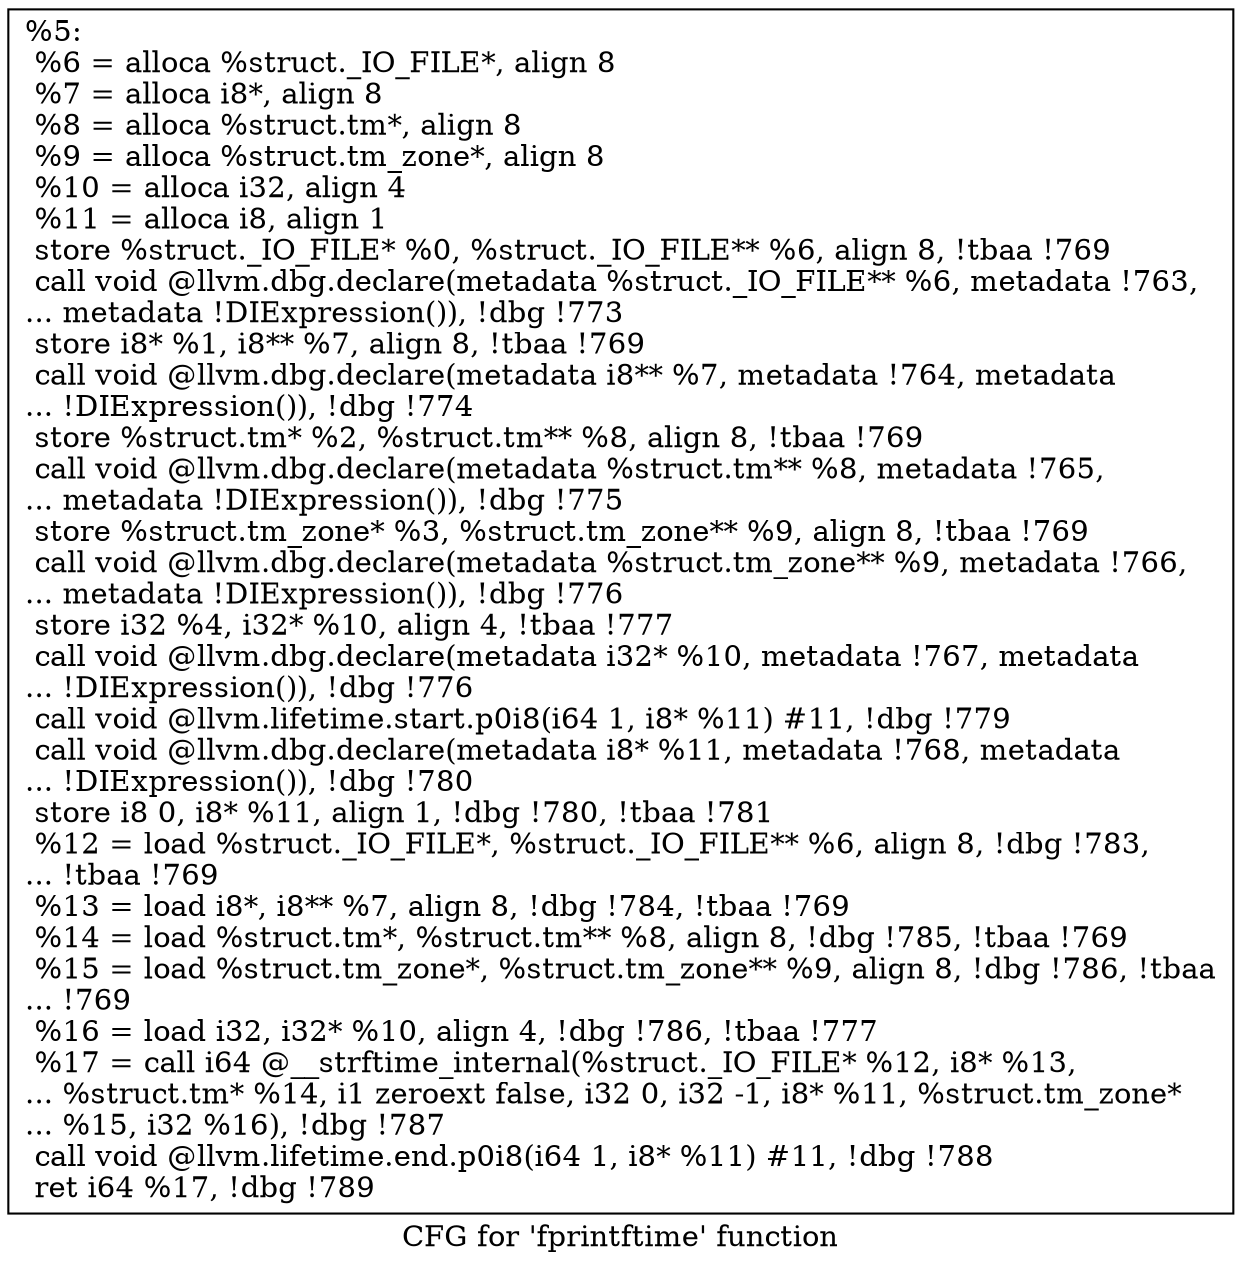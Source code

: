 digraph "CFG for 'fprintftime' function" {
	label="CFG for 'fprintftime' function";

	Node0x20e8b50 [shape=record,label="{%5:\l  %6 = alloca %struct._IO_FILE*, align 8\l  %7 = alloca i8*, align 8\l  %8 = alloca %struct.tm*, align 8\l  %9 = alloca %struct.tm_zone*, align 8\l  %10 = alloca i32, align 4\l  %11 = alloca i8, align 1\l  store %struct._IO_FILE* %0, %struct._IO_FILE** %6, align 8, !tbaa !769\l  call void @llvm.dbg.declare(metadata %struct._IO_FILE** %6, metadata !763,\l... metadata !DIExpression()), !dbg !773\l  store i8* %1, i8** %7, align 8, !tbaa !769\l  call void @llvm.dbg.declare(metadata i8** %7, metadata !764, metadata\l... !DIExpression()), !dbg !774\l  store %struct.tm* %2, %struct.tm** %8, align 8, !tbaa !769\l  call void @llvm.dbg.declare(metadata %struct.tm** %8, metadata !765,\l... metadata !DIExpression()), !dbg !775\l  store %struct.tm_zone* %3, %struct.tm_zone** %9, align 8, !tbaa !769\l  call void @llvm.dbg.declare(metadata %struct.tm_zone** %9, metadata !766,\l... metadata !DIExpression()), !dbg !776\l  store i32 %4, i32* %10, align 4, !tbaa !777\l  call void @llvm.dbg.declare(metadata i32* %10, metadata !767, metadata\l... !DIExpression()), !dbg !776\l  call void @llvm.lifetime.start.p0i8(i64 1, i8* %11) #11, !dbg !779\l  call void @llvm.dbg.declare(metadata i8* %11, metadata !768, metadata\l... !DIExpression()), !dbg !780\l  store i8 0, i8* %11, align 1, !dbg !780, !tbaa !781\l  %12 = load %struct._IO_FILE*, %struct._IO_FILE** %6, align 8, !dbg !783,\l... !tbaa !769\l  %13 = load i8*, i8** %7, align 8, !dbg !784, !tbaa !769\l  %14 = load %struct.tm*, %struct.tm** %8, align 8, !dbg !785, !tbaa !769\l  %15 = load %struct.tm_zone*, %struct.tm_zone** %9, align 8, !dbg !786, !tbaa\l... !769\l  %16 = load i32, i32* %10, align 4, !dbg !786, !tbaa !777\l  %17 = call i64 @__strftime_internal(%struct._IO_FILE* %12, i8* %13,\l... %struct.tm* %14, i1 zeroext false, i32 0, i32 -1, i8* %11, %struct.tm_zone*\l... %15, i32 %16), !dbg !787\l  call void @llvm.lifetime.end.p0i8(i64 1, i8* %11) #11, !dbg !788\l  ret i64 %17, !dbg !789\l}"];
}
